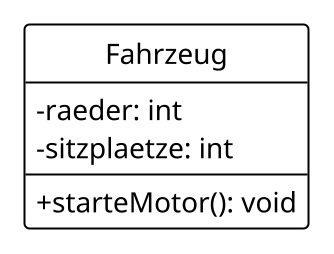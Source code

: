 @startuml
!theme plain
scale 2.0
skinparam classAttributeIconSize 0
hide circle

class Fahrzeug {
    -raeder: int
    -sitzplaetze: int
    +starteMotor(): void
}
@enduml